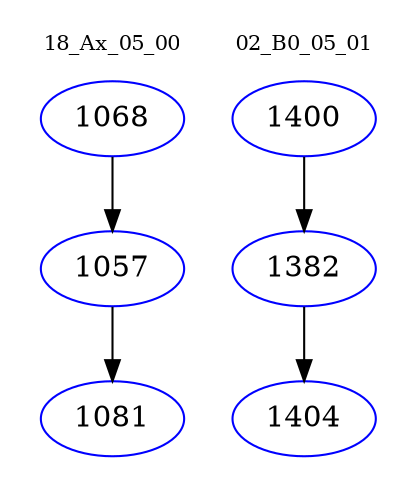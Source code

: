 digraph{
subgraph cluster_0 {
color = white
label = "18_Ax_05_00";
fontsize=10;
T0_1068 [label="1068", color="blue"]
T0_1068 -> T0_1057 [color="black"]
T0_1057 [label="1057", color="blue"]
T0_1057 -> T0_1081 [color="black"]
T0_1081 [label="1081", color="blue"]
}
subgraph cluster_1 {
color = white
label = "02_B0_05_01";
fontsize=10;
T1_1400 [label="1400", color="blue"]
T1_1400 -> T1_1382 [color="black"]
T1_1382 [label="1382", color="blue"]
T1_1382 -> T1_1404 [color="black"]
T1_1404 [label="1404", color="blue"]
}
}
